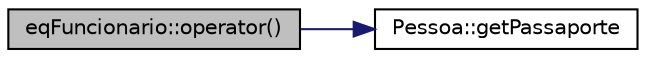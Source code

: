 digraph "eqFuncionario::operator()"
{
 // LATEX_PDF_SIZE
  edge [fontname="Helvetica",fontsize="10",labelfontname="Helvetica",labelfontsize="10"];
  node [fontname="Helvetica",fontsize="10",shape=record];
  rankdir="LR";
  Node1 [label="eqFuncionario::operator()",height=0.2,width=0.4,color="black", fillcolor="grey75", style="filled", fontcolor="black",tooltip=" "];
  Node1 -> Node2 [color="midnightblue",fontsize="10",style="solid",fontname="Helvetica"];
  Node2 [label="Pessoa::getPassaporte",height=0.2,width=0.4,color="black", fillcolor="white", style="filled",URL="$class_pessoa.html#a798028470c4bc18c807629c0abbade06",tooltip="Retorna o número de passaporte da Pessoa."];
}
